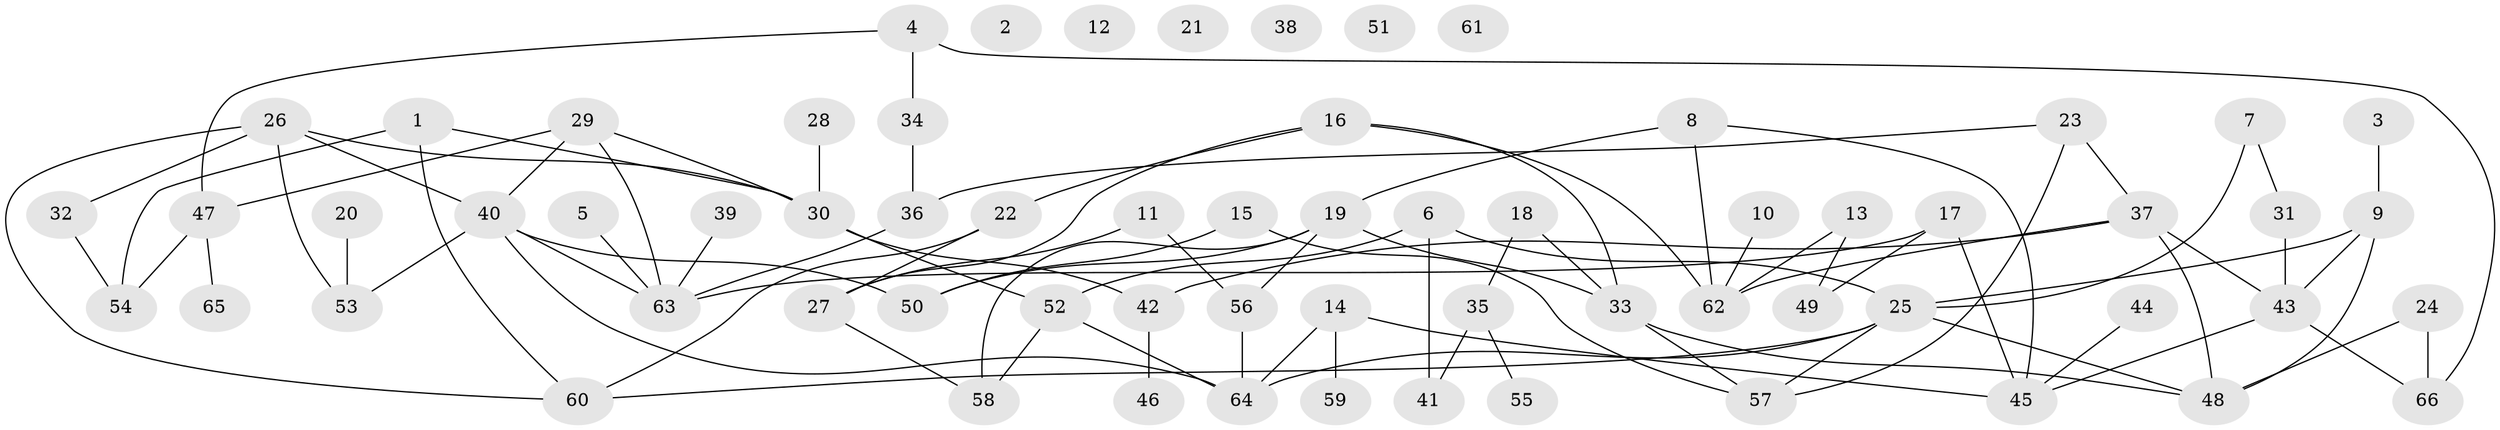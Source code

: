 // Generated by graph-tools (version 1.1) at 2025/13/03/09/25 04:13:05]
// undirected, 66 vertices, 93 edges
graph export_dot {
graph [start="1"]
  node [color=gray90,style=filled];
  1;
  2;
  3;
  4;
  5;
  6;
  7;
  8;
  9;
  10;
  11;
  12;
  13;
  14;
  15;
  16;
  17;
  18;
  19;
  20;
  21;
  22;
  23;
  24;
  25;
  26;
  27;
  28;
  29;
  30;
  31;
  32;
  33;
  34;
  35;
  36;
  37;
  38;
  39;
  40;
  41;
  42;
  43;
  44;
  45;
  46;
  47;
  48;
  49;
  50;
  51;
  52;
  53;
  54;
  55;
  56;
  57;
  58;
  59;
  60;
  61;
  62;
  63;
  64;
  65;
  66;
  1 -- 30;
  1 -- 54;
  1 -- 60;
  3 -- 9;
  4 -- 34;
  4 -- 47;
  4 -- 66;
  5 -- 63;
  6 -- 25;
  6 -- 41;
  6 -- 52;
  7 -- 25;
  7 -- 31;
  8 -- 19;
  8 -- 45;
  8 -- 62;
  9 -- 25;
  9 -- 43;
  9 -- 48;
  10 -- 62;
  11 -- 27;
  11 -- 56;
  13 -- 49;
  13 -- 62;
  14 -- 45;
  14 -- 59;
  14 -- 64;
  15 -- 50;
  15 -- 57;
  16 -- 22;
  16 -- 27;
  16 -- 33;
  16 -- 62;
  17 -- 45;
  17 -- 49;
  17 -- 63;
  18 -- 33;
  18 -- 35;
  19 -- 33;
  19 -- 50;
  19 -- 56;
  19 -- 58;
  20 -- 53;
  22 -- 27;
  22 -- 60;
  23 -- 36;
  23 -- 37;
  23 -- 57;
  24 -- 48;
  24 -- 66;
  25 -- 48;
  25 -- 57;
  25 -- 60;
  25 -- 64;
  26 -- 30;
  26 -- 32;
  26 -- 40;
  26 -- 53;
  26 -- 60;
  27 -- 58;
  28 -- 30;
  29 -- 30;
  29 -- 40;
  29 -- 47;
  29 -- 63;
  30 -- 42;
  30 -- 52;
  31 -- 43;
  32 -- 54;
  33 -- 48;
  33 -- 57;
  34 -- 36;
  35 -- 41;
  35 -- 55;
  36 -- 63;
  37 -- 42;
  37 -- 43;
  37 -- 48;
  37 -- 62;
  39 -- 63;
  40 -- 50;
  40 -- 53;
  40 -- 63;
  40 -- 64;
  42 -- 46;
  43 -- 45;
  43 -- 66;
  44 -- 45;
  47 -- 54;
  47 -- 65;
  52 -- 58;
  52 -- 64;
  56 -- 64;
}
